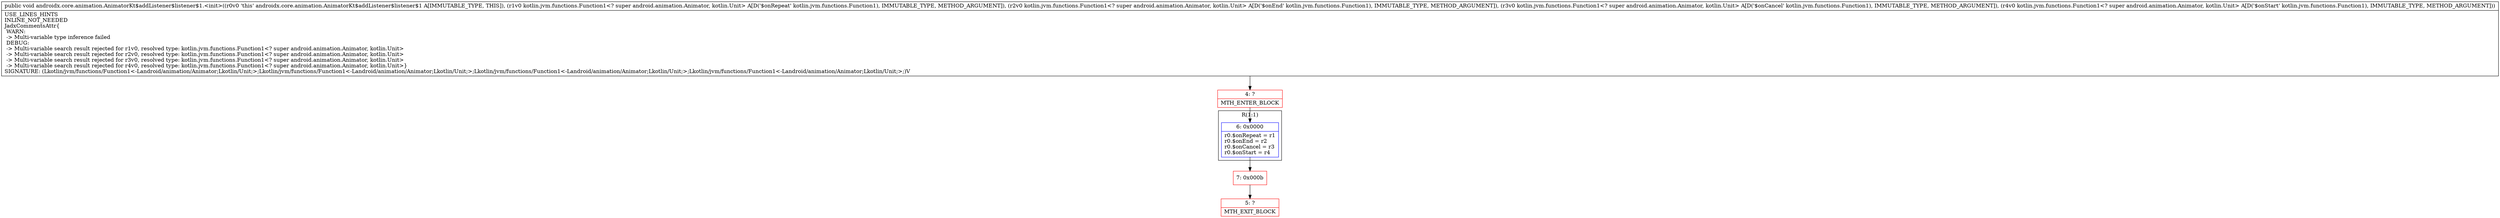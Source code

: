 digraph "CFG forandroidx.core.animation.AnimatorKt$addListener$listener$1.\<init\>(Lkotlin\/jvm\/functions\/Function1;Lkotlin\/jvm\/functions\/Function1;Lkotlin\/jvm\/functions\/Function1;Lkotlin\/jvm\/functions\/Function1;)V" {
subgraph cluster_Region_492518043 {
label = "R(1:1)";
node [shape=record,color=blue];
Node_6 [shape=record,label="{6\:\ 0x0000|r0.$onRepeat = r1\lr0.$onEnd = r2\lr0.$onCancel = r3\lr0.$onStart = r4\l}"];
}
Node_4 [shape=record,color=red,label="{4\:\ ?|MTH_ENTER_BLOCK\l}"];
Node_7 [shape=record,color=red,label="{7\:\ 0x000b}"];
Node_5 [shape=record,color=red,label="{5\:\ ?|MTH_EXIT_BLOCK\l}"];
MethodNode[shape=record,label="{public void androidx.core.animation.AnimatorKt$addListener$listener$1.\<init\>((r0v0 'this' androidx.core.animation.AnimatorKt$addListener$listener$1 A[IMMUTABLE_TYPE, THIS]), (r1v0 kotlin.jvm.functions.Function1\<? super android.animation.Animator, kotlin.Unit\> A[D('$onRepeat' kotlin.jvm.functions.Function1), IMMUTABLE_TYPE, METHOD_ARGUMENT]), (r2v0 kotlin.jvm.functions.Function1\<? super android.animation.Animator, kotlin.Unit\> A[D('$onEnd' kotlin.jvm.functions.Function1), IMMUTABLE_TYPE, METHOD_ARGUMENT]), (r3v0 kotlin.jvm.functions.Function1\<? super android.animation.Animator, kotlin.Unit\> A[D('$onCancel' kotlin.jvm.functions.Function1), IMMUTABLE_TYPE, METHOD_ARGUMENT]), (r4v0 kotlin.jvm.functions.Function1\<? super android.animation.Animator, kotlin.Unit\> A[D('$onStart' kotlin.jvm.functions.Function1), IMMUTABLE_TYPE, METHOD_ARGUMENT]))  | USE_LINES_HINTS\lINLINE_NOT_NEEDED\lJadxCommentsAttr\{\l WARN: \l \-\> Multi\-variable type inference failed\l DEBUG: \l \-\> Multi\-variable search result rejected for r1v0, resolved type: kotlin.jvm.functions.Function1\<? super android.animation.Animator, kotlin.Unit\>\l \-\> Multi\-variable search result rejected for r2v0, resolved type: kotlin.jvm.functions.Function1\<? super android.animation.Animator, kotlin.Unit\>\l \-\> Multi\-variable search result rejected for r3v0, resolved type: kotlin.jvm.functions.Function1\<? super android.animation.Animator, kotlin.Unit\>\l \-\> Multi\-variable search result rejected for r4v0, resolved type: kotlin.jvm.functions.Function1\<? super android.animation.Animator, kotlin.Unit\>\}\lSIGNATURE: (Lkotlin\/jvm\/functions\/Function1\<\-Landroid\/animation\/Animator;Lkotlin\/Unit;\>;Lkotlin\/jvm\/functions\/Function1\<\-Landroid\/animation\/Animator;Lkotlin\/Unit;\>;Lkotlin\/jvm\/functions\/Function1\<\-Landroid\/animation\/Animator;Lkotlin\/Unit;\>;Lkotlin\/jvm\/functions\/Function1\<\-Landroid\/animation\/Animator;Lkotlin\/Unit;\>;)V\l}"];
MethodNode -> Node_4;Node_6 -> Node_7;
Node_4 -> Node_6;
Node_7 -> Node_5;
}


